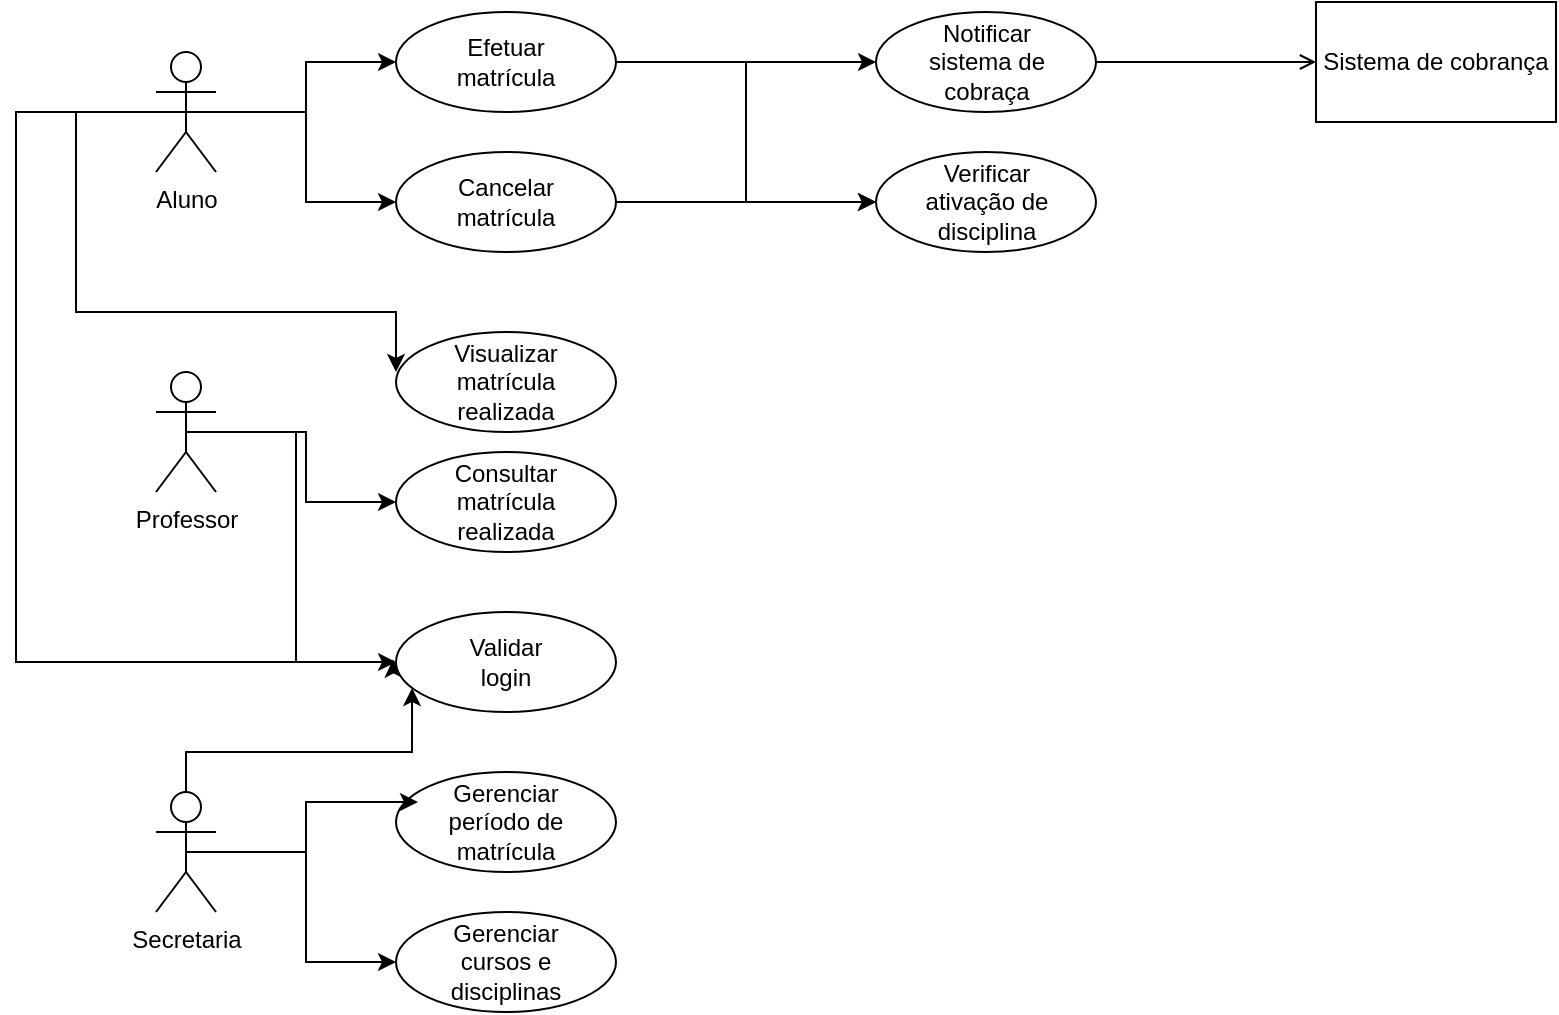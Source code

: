 <mxfile version="24.7.17">
  <diagram name="Page-1" id="oRT76YYuBv0VHE0LLzzM">
    <mxGraphModel dx="1193" dy="668" grid="1" gridSize="10" guides="1" tooltips="1" connect="1" arrows="1" fold="1" page="1" pageScale="1" pageWidth="827" pageHeight="1169" math="0" shadow="0">
      <root>
        <mxCell id="0" />
        <mxCell id="1" parent="0" />
        <mxCell id="FPv0-bghzXOiU3tTZ1Pd-34" style="edgeStyle=orthogonalEdgeStyle;rounded=0;orthogonalLoop=1;jettySize=auto;html=1;exitX=0.5;exitY=0.5;exitDx=0;exitDy=0;exitPerimeter=0;entryX=0;entryY=0.5;entryDx=0;entryDy=0;" edge="1" parent="1" source="FPv0-bghzXOiU3tTZ1Pd-1" target="FPv0-bghzXOiU3tTZ1Pd-7">
          <mxGeometry relative="1" as="geometry" />
        </mxCell>
        <mxCell id="FPv0-bghzXOiU3tTZ1Pd-35" style="edgeStyle=orthogonalEdgeStyle;rounded=0;orthogonalLoop=1;jettySize=auto;html=1;exitX=0.5;exitY=0.5;exitDx=0;exitDy=0;exitPerimeter=0;entryX=0;entryY=0.5;entryDx=0;entryDy=0;" edge="1" parent="1" source="FPv0-bghzXOiU3tTZ1Pd-1" target="FPv0-bghzXOiU3tTZ1Pd-9">
          <mxGeometry relative="1" as="geometry" />
        </mxCell>
        <mxCell id="FPv0-bghzXOiU3tTZ1Pd-38" style="edgeStyle=orthogonalEdgeStyle;rounded=0;orthogonalLoop=1;jettySize=auto;html=1;exitX=0.5;exitY=0.5;exitDx=0;exitDy=0;exitPerimeter=0;" edge="1" parent="1" source="FPv0-bghzXOiU3tTZ1Pd-1">
          <mxGeometry relative="1" as="geometry">
            <mxPoint x="210" y="230" as="targetPoint" />
            <Array as="points">
              <mxPoint x="50" y="100" />
              <mxPoint x="50" y="200" />
              <mxPoint x="210" y="200" />
            </Array>
          </mxGeometry>
        </mxCell>
        <mxCell id="FPv0-bghzXOiU3tTZ1Pd-39" style="edgeStyle=orthogonalEdgeStyle;rounded=0;orthogonalLoop=1;jettySize=auto;html=1;exitX=0.5;exitY=0.5;exitDx=0;exitDy=0;exitPerimeter=0;entryX=0;entryY=0.5;entryDx=0;entryDy=0;" edge="1" parent="1" source="FPv0-bghzXOiU3tTZ1Pd-1" target="FPv0-bghzXOiU3tTZ1Pd-16">
          <mxGeometry relative="1" as="geometry">
            <Array as="points">
              <mxPoint x="20" y="100" />
              <mxPoint x="20" y="375" />
            </Array>
          </mxGeometry>
        </mxCell>
        <mxCell id="FPv0-bghzXOiU3tTZ1Pd-1" value="Aluno" style="shape=umlActor;verticalLabelPosition=bottom;verticalAlign=top;html=1;outlineConnect=0;" vertex="1" parent="1">
          <mxGeometry x="90" y="70" width="30" height="60" as="geometry" />
        </mxCell>
        <mxCell id="FPv0-bghzXOiU3tTZ1Pd-42" style="edgeStyle=orthogonalEdgeStyle;rounded=0;orthogonalLoop=1;jettySize=auto;html=1;exitX=0.5;exitY=0.5;exitDx=0;exitDy=0;exitPerimeter=0;" edge="1" parent="1" source="FPv0-bghzXOiU3tTZ1Pd-2" target="FPv0-bghzXOiU3tTZ1Pd-25">
          <mxGeometry relative="1" as="geometry" />
        </mxCell>
        <mxCell id="FPv0-bghzXOiU3tTZ1Pd-2" value="Secretaria" style="shape=umlActor;verticalLabelPosition=bottom;verticalAlign=top;html=1;outlineConnect=0;" vertex="1" parent="1">
          <mxGeometry x="90" y="440" width="30" height="60" as="geometry" />
        </mxCell>
        <mxCell id="FPv0-bghzXOiU3tTZ1Pd-37" style="edgeStyle=orthogonalEdgeStyle;rounded=0;orthogonalLoop=1;jettySize=auto;html=1;exitX=0.5;exitY=0.5;exitDx=0;exitDy=0;exitPerimeter=0;entryX=0;entryY=0.5;entryDx=0;entryDy=0;" edge="1" parent="1" source="FPv0-bghzXOiU3tTZ1Pd-4" target="FPv0-bghzXOiU3tTZ1Pd-14">
          <mxGeometry relative="1" as="geometry" />
        </mxCell>
        <mxCell id="FPv0-bghzXOiU3tTZ1Pd-50" style="edgeStyle=orthogonalEdgeStyle;rounded=0;orthogonalLoop=1;jettySize=auto;html=1;exitX=0.5;exitY=0.5;exitDx=0;exitDy=0;exitPerimeter=0;entryX=-0.014;entryY=0.476;entryDx=0;entryDy=0;entryPerimeter=0;" edge="1" parent="1" source="FPv0-bghzXOiU3tTZ1Pd-4" target="FPv0-bghzXOiU3tTZ1Pd-16">
          <mxGeometry relative="1" as="geometry">
            <mxPoint x="190" y="380" as="targetPoint" />
            <Array as="points">
              <mxPoint x="160" y="260" />
              <mxPoint x="160" y="375" />
              <mxPoint x="209" y="375" />
            </Array>
          </mxGeometry>
        </mxCell>
        <mxCell id="FPv0-bghzXOiU3tTZ1Pd-4" value="Professor" style="shape=umlActor;verticalLabelPosition=bottom;verticalAlign=top;html=1;outlineConnect=0;" vertex="1" parent="1">
          <mxGeometry x="90" y="230" width="30" height="60" as="geometry" />
        </mxCell>
        <mxCell id="FPv0-bghzXOiU3tTZ1Pd-45" style="edgeStyle=orthogonalEdgeStyle;rounded=0;orthogonalLoop=1;jettySize=auto;html=1;exitX=1;exitY=0.5;exitDx=0;exitDy=0;entryX=0;entryY=0.5;entryDx=0;entryDy=0;" edge="1" parent="1" source="FPv0-bghzXOiU3tTZ1Pd-7" target="FPv0-bghzXOiU3tTZ1Pd-27">
          <mxGeometry relative="1" as="geometry" />
        </mxCell>
        <mxCell id="FPv0-bghzXOiU3tTZ1Pd-46" style="edgeStyle=orthogonalEdgeStyle;rounded=0;orthogonalLoop=1;jettySize=auto;html=1;exitX=1;exitY=0.5;exitDx=0;exitDy=0;entryX=0;entryY=0.5;entryDx=0;entryDy=0;" edge="1" parent="1" source="FPv0-bghzXOiU3tTZ1Pd-7" target="FPv0-bghzXOiU3tTZ1Pd-29">
          <mxGeometry relative="1" as="geometry" />
        </mxCell>
        <mxCell id="FPv0-bghzXOiU3tTZ1Pd-7" value="" style="ellipse;whiteSpace=wrap;html=1;" vertex="1" parent="1">
          <mxGeometry x="210" y="50" width="110" height="50" as="geometry" />
        </mxCell>
        <mxCell id="FPv0-bghzXOiU3tTZ1Pd-8" value="Efetuar matrícula" style="text;html=1;align=center;verticalAlign=middle;whiteSpace=wrap;rounded=0;" vertex="1" parent="1">
          <mxGeometry x="235" y="60" width="60" height="30" as="geometry" />
        </mxCell>
        <mxCell id="FPv0-bghzXOiU3tTZ1Pd-47" style="edgeStyle=orthogonalEdgeStyle;rounded=0;orthogonalLoop=1;jettySize=auto;html=1;exitX=1;exitY=0.5;exitDx=0;exitDy=0;" edge="1" parent="1" source="FPv0-bghzXOiU3tTZ1Pd-9" target="FPv0-bghzXOiU3tTZ1Pd-29">
          <mxGeometry relative="1" as="geometry" />
        </mxCell>
        <mxCell id="FPv0-bghzXOiU3tTZ1Pd-9" value="" style="ellipse;whiteSpace=wrap;html=1;" vertex="1" parent="1">
          <mxGeometry x="210" y="120" width="110" height="50" as="geometry" />
        </mxCell>
        <mxCell id="FPv0-bghzXOiU3tTZ1Pd-10" value="Cancelar matrícula" style="text;html=1;align=center;verticalAlign=middle;whiteSpace=wrap;rounded=0;" vertex="1" parent="1">
          <mxGeometry x="235" y="130" width="60" height="30" as="geometry" />
        </mxCell>
        <mxCell id="FPv0-bghzXOiU3tTZ1Pd-12" value="" style="ellipse;whiteSpace=wrap;html=1;" vertex="1" parent="1">
          <mxGeometry x="210" y="210" width="110" height="50" as="geometry" />
        </mxCell>
        <mxCell id="FPv0-bghzXOiU3tTZ1Pd-13" value="Visualizar matrícula realizada" style="text;html=1;align=center;verticalAlign=middle;whiteSpace=wrap;rounded=0;" vertex="1" parent="1">
          <mxGeometry x="235" y="220" width="60" height="30" as="geometry" />
        </mxCell>
        <mxCell id="FPv0-bghzXOiU3tTZ1Pd-14" value="" style="ellipse;whiteSpace=wrap;html=1;" vertex="1" parent="1">
          <mxGeometry x="210" y="270" width="110" height="50" as="geometry" />
        </mxCell>
        <mxCell id="FPv0-bghzXOiU3tTZ1Pd-15" value="Consultar matrícula realizada" style="text;html=1;align=center;verticalAlign=middle;whiteSpace=wrap;rounded=0;" vertex="1" parent="1">
          <mxGeometry x="235" y="280" width="60" height="30" as="geometry" />
        </mxCell>
        <mxCell id="FPv0-bghzXOiU3tTZ1Pd-16" value="" style="ellipse;whiteSpace=wrap;html=1;" vertex="1" parent="1">
          <mxGeometry x="210" y="350" width="110" height="50" as="geometry" />
        </mxCell>
        <mxCell id="FPv0-bghzXOiU3tTZ1Pd-17" value="Validar login" style="text;html=1;align=center;verticalAlign=middle;whiteSpace=wrap;rounded=0;" vertex="1" parent="1">
          <mxGeometry x="235" y="360" width="60" height="30" as="geometry" />
        </mxCell>
        <mxCell id="FPv0-bghzXOiU3tTZ1Pd-23" value="" style="ellipse;whiteSpace=wrap;html=1;" vertex="1" parent="1">
          <mxGeometry x="210" y="430" width="110" height="50" as="geometry" />
        </mxCell>
        <mxCell id="FPv0-bghzXOiU3tTZ1Pd-24" value="Gerenciar período de matrícula" style="text;html=1;align=center;verticalAlign=middle;whiteSpace=wrap;rounded=0;" vertex="1" parent="1">
          <mxGeometry x="235" y="440" width="60" height="30" as="geometry" />
        </mxCell>
        <mxCell id="FPv0-bghzXOiU3tTZ1Pd-25" value="" style="ellipse;whiteSpace=wrap;html=1;" vertex="1" parent="1">
          <mxGeometry x="210" y="500" width="110" height="50" as="geometry" />
        </mxCell>
        <mxCell id="FPv0-bghzXOiU3tTZ1Pd-26" value="Gerenciar cursos e disciplinas" style="text;html=1;align=center;verticalAlign=middle;whiteSpace=wrap;rounded=0;" vertex="1" parent="1">
          <mxGeometry x="235" y="510" width="60" height="30" as="geometry" />
        </mxCell>
        <mxCell id="FPv0-bghzXOiU3tTZ1Pd-32" style="edgeStyle=orthogonalEdgeStyle;rounded=0;orthogonalLoop=1;jettySize=auto;html=1;exitX=1;exitY=0.5;exitDx=0;exitDy=0;endArrow=open;endFill=0;" edge="1" parent="1" source="FPv0-bghzXOiU3tTZ1Pd-27">
          <mxGeometry relative="1" as="geometry">
            <mxPoint x="670" y="75" as="targetPoint" />
          </mxGeometry>
        </mxCell>
        <mxCell id="FPv0-bghzXOiU3tTZ1Pd-27" value="" style="ellipse;whiteSpace=wrap;html=1;" vertex="1" parent="1">
          <mxGeometry x="450" y="50" width="110" height="50" as="geometry" />
        </mxCell>
        <mxCell id="FPv0-bghzXOiU3tTZ1Pd-28" value="Notificar sistema de cobraça" style="text;html=1;align=center;verticalAlign=middle;whiteSpace=wrap;rounded=0;" vertex="1" parent="1">
          <mxGeometry x="462.5" y="60" width="85" height="30" as="geometry" />
        </mxCell>
        <mxCell id="FPv0-bghzXOiU3tTZ1Pd-29" value="" style="ellipse;whiteSpace=wrap;html=1;" vertex="1" parent="1">
          <mxGeometry x="450" y="120" width="110" height="50" as="geometry" />
        </mxCell>
        <mxCell id="FPv0-bghzXOiU3tTZ1Pd-30" value="Verificar ativação de disciplina" style="text;html=1;align=center;verticalAlign=middle;whiteSpace=wrap;rounded=0;" vertex="1" parent="1">
          <mxGeometry x="462.5" y="130" width="85" height="30" as="geometry" />
        </mxCell>
        <mxCell id="FPv0-bghzXOiU3tTZ1Pd-31" value="Sistema de cobrança" style="whiteSpace=wrap;html=1;" vertex="1" parent="1">
          <mxGeometry x="670" y="45" width="120" height="60" as="geometry" />
        </mxCell>
        <mxCell id="FPv0-bghzXOiU3tTZ1Pd-41" style="edgeStyle=orthogonalEdgeStyle;rounded=0;orthogonalLoop=1;jettySize=auto;html=1;entryX=0.1;entryY=0.3;entryDx=0;entryDy=0;entryPerimeter=0;" edge="1" parent="1" source="FPv0-bghzXOiU3tTZ1Pd-2" target="FPv0-bghzXOiU3tTZ1Pd-23">
          <mxGeometry relative="1" as="geometry" />
        </mxCell>
        <mxCell id="FPv0-bghzXOiU3tTZ1Pd-44" style="edgeStyle=orthogonalEdgeStyle;rounded=0;orthogonalLoop=1;jettySize=auto;html=1;exitX=0.5;exitY=0;exitDx=0;exitDy=0;exitPerimeter=0;entryX=0.073;entryY=0.76;entryDx=0;entryDy=0;entryPerimeter=0;" edge="1" parent="1" source="FPv0-bghzXOiU3tTZ1Pd-2" target="FPv0-bghzXOiU3tTZ1Pd-16">
          <mxGeometry relative="1" as="geometry" />
        </mxCell>
      </root>
    </mxGraphModel>
  </diagram>
</mxfile>
